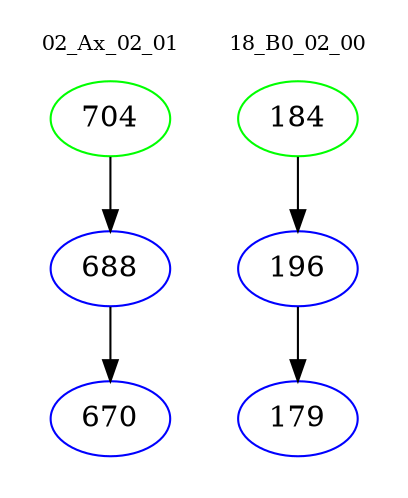 digraph{
subgraph cluster_0 {
color = white
label = "02_Ax_02_01";
fontsize=10;
T0_704 [label="704", color="green"]
T0_704 -> T0_688 [color="black"]
T0_688 [label="688", color="blue"]
T0_688 -> T0_670 [color="black"]
T0_670 [label="670", color="blue"]
}
subgraph cluster_1 {
color = white
label = "18_B0_02_00";
fontsize=10;
T1_184 [label="184", color="green"]
T1_184 -> T1_196 [color="black"]
T1_196 [label="196", color="blue"]
T1_196 -> T1_179 [color="black"]
T1_179 [label="179", color="blue"]
}
}

